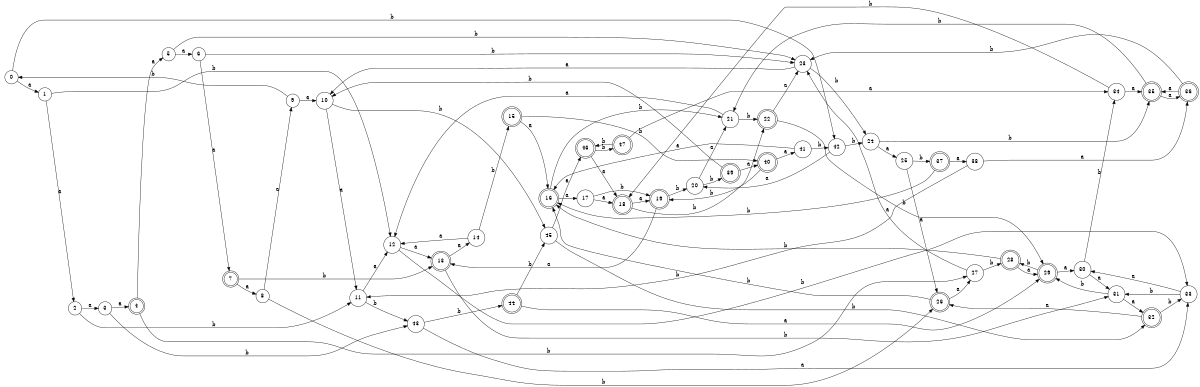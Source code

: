 digraph n39_3 {
__start0 [label="" shape="none"];

rankdir=LR;
size="8,5";

s0 [style="filled", color="black", fillcolor="white" shape="circle", label="0"];
s1 [style="filled", color="black", fillcolor="white" shape="circle", label="1"];
s2 [style="filled", color="black", fillcolor="white" shape="circle", label="2"];
s3 [style="filled", color="black", fillcolor="white" shape="circle", label="3"];
s4 [style="rounded,filled", color="black", fillcolor="white" shape="doublecircle", label="4"];
s5 [style="filled", color="black", fillcolor="white" shape="circle", label="5"];
s6 [style="filled", color="black", fillcolor="white" shape="circle", label="6"];
s7 [style="rounded,filled", color="black", fillcolor="white" shape="doublecircle", label="7"];
s8 [style="filled", color="black", fillcolor="white" shape="circle", label="8"];
s9 [style="filled", color="black", fillcolor="white" shape="circle", label="9"];
s10 [style="filled", color="black", fillcolor="white" shape="circle", label="10"];
s11 [style="filled", color="black", fillcolor="white" shape="circle", label="11"];
s12 [style="filled", color="black", fillcolor="white" shape="circle", label="12"];
s13 [style="rounded,filled", color="black", fillcolor="white" shape="doublecircle", label="13"];
s14 [style="filled", color="black", fillcolor="white" shape="circle", label="14"];
s15 [style="rounded,filled", color="black", fillcolor="white" shape="doublecircle", label="15"];
s16 [style="rounded,filled", color="black", fillcolor="white" shape="doublecircle", label="16"];
s17 [style="filled", color="black", fillcolor="white" shape="circle", label="17"];
s18 [style="rounded,filled", color="black", fillcolor="white" shape="doublecircle", label="18"];
s19 [style="rounded,filled", color="black", fillcolor="white" shape="doublecircle", label="19"];
s20 [style="filled", color="black", fillcolor="white" shape="circle", label="20"];
s21 [style="filled", color="black", fillcolor="white" shape="circle", label="21"];
s22 [style="rounded,filled", color="black", fillcolor="white" shape="doublecircle", label="22"];
s23 [style="filled", color="black", fillcolor="white" shape="circle", label="23"];
s24 [style="filled", color="black", fillcolor="white" shape="circle", label="24"];
s25 [style="filled", color="black", fillcolor="white" shape="circle", label="25"];
s26 [style="rounded,filled", color="black", fillcolor="white" shape="doublecircle", label="26"];
s27 [style="filled", color="black", fillcolor="white" shape="circle", label="27"];
s28 [style="rounded,filled", color="black", fillcolor="white" shape="doublecircle", label="28"];
s29 [style="rounded,filled", color="black", fillcolor="white" shape="doublecircle", label="29"];
s30 [style="filled", color="black", fillcolor="white" shape="circle", label="30"];
s31 [style="filled", color="black", fillcolor="white" shape="circle", label="31"];
s32 [style="rounded,filled", color="black", fillcolor="white" shape="doublecircle", label="32"];
s33 [style="filled", color="black", fillcolor="white" shape="circle", label="33"];
s34 [style="filled", color="black", fillcolor="white" shape="circle", label="34"];
s35 [style="rounded,filled", color="black", fillcolor="white" shape="doublecircle", label="35"];
s36 [style="rounded,filled", color="black", fillcolor="white" shape="doublecircle", label="36"];
s37 [style="rounded,filled", color="black", fillcolor="white" shape="doublecircle", label="37"];
s38 [style="filled", color="black", fillcolor="white" shape="circle", label="38"];
s39 [style="rounded,filled", color="black", fillcolor="white" shape="doublecircle", label="39"];
s40 [style="rounded,filled", color="black", fillcolor="white" shape="doublecircle", label="40"];
s41 [style="filled", color="black", fillcolor="white" shape="circle", label="41"];
s42 [style="filled", color="black", fillcolor="white" shape="circle", label="42"];
s43 [style="filled", color="black", fillcolor="white" shape="circle", label="43"];
s44 [style="rounded,filled", color="black", fillcolor="white" shape="doublecircle", label="44"];
s45 [style="filled", color="black", fillcolor="white" shape="circle", label="45"];
s46 [style="rounded,filled", color="black", fillcolor="white" shape="doublecircle", label="46"];
s47 [style="rounded,filled", color="black", fillcolor="white" shape="doublecircle", label="47"];
s0 -> s1 [label="a"];
s0 -> s42 [label="b"];
s1 -> s2 [label="a"];
s1 -> s12 [label="b"];
s2 -> s3 [label="a"];
s2 -> s11 [label="b"];
s3 -> s4 [label="a"];
s3 -> s43 [label="b"];
s4 -> s5 [label="a"];
s4 -> s27 [label="b"];
s5 -> s6 [label="a"];
s5 -> s23 [label="b"];
s6 -> s7 [label="a"];
s6 -> s23 [label="b"];
s7 -> s8 [label="a"];
s7 -> s13 [label="b"];
s8 -> s9 [label="a"];
s8 -> s26 [label="b"];
s9 -> s10 [label="a"];
s9 -> s0 [label="b"];
s10 -> s11 [label="a"];
s10 -> s45 [label="b"];
s11 -> s12 [label="a"];
s11 -> s43 [label="b"];
s12 -> s13 [label="a"];
s12 -> s33 [label="b"];
s13 -> s14 [label="a"];
s13 -> s31 [label="b"];
s14 -> s12 [label="a"];
s14 -> s15 [label="b"];
s15 -> s16 [label="a"];
s15 -> s40 [label="b"];
s16 -> s17 [label="a"];
s16 -> s21 [label="b"];
s17 -> s18 [label="a"];
s17 -> s19 [label="b"];
s18 -> s19 [label="a"];
s18 -> s22 [label="b"];
s19 -> s13 [label="a"];
s19 -> s20 [label="b"];
s20 -> s21 [label="a"];
s20 -> s39 [label="b"];
s21 -> s12 [label="a"];
s21 -> s22 [label="b"];
s22 -> s23 [label="a"];
s22 -> s29 [label="b"];
s23 -> s10 [label="a"];
s23 -> s24 [label="b"];
s24 -> s25 [label="a"];
s24 -> s35 [label="b"];
s25 -> s26 [label="a"];
s25 -> s37 [label="b"];
s26 -> s27 [label="a"];
s26 -> s16 [label="b"];
s27 -> s23 [label="a"];
s27 -> s28 [label="b"];
s28 -> s29 [label="a"];
s28 -> s16 [label="b"];
s29 -> s30 [label="a"];
s29 -> s28 [label="b"];
s30 -> s31 [label="a"];
s30 -> s34 [label="b"];
s31 -> s32 [label="a"];
s31 -> s29 [label="b"];
s32 -> s26 [label="a"];
s32 -> s33 [label="b"];
s33 -> s30 [label="a"];
s33 -> s31 [label="b"];
s34 -> s35 [label="a"];
s34 -> s18 [label="b"];
s35 -> s36 [label="a"];
s35 -> s21 [label="b"];
s36 -> s35 [label="a"];
s36 -> s23 [label="b"];
s37 -> s38 [label="a"];
s37 -> s16 [label="b"];
s38 -> s36 [label="a"];
s38 -> s11 [label="b"];
s39 -> s40 [label="a"];
s39 -> s10 [label="b"];
s40 -> s41 [label="a"];
s40 -> s19 [label="b"];
s41 -> s16 [label="a"];
s41 -> s42 [label="b"];
s42 -> s20 [label="a"];
s42 -> s24 [label="b"];
s43 -> s33 [label="a"];
s43 -> s44 [label="b"];
s44 -> s29 [label="a"];
s44 -> s45 [label="b"];
s45 -> s46 [label="a"];
s45 -> s32 [label="b"];
s46 -> s18 [label="a"];
s46 -> s47 [label="b"];
s47 -> s34 [label="a"];
s47 -> s46 [label="b"];

}